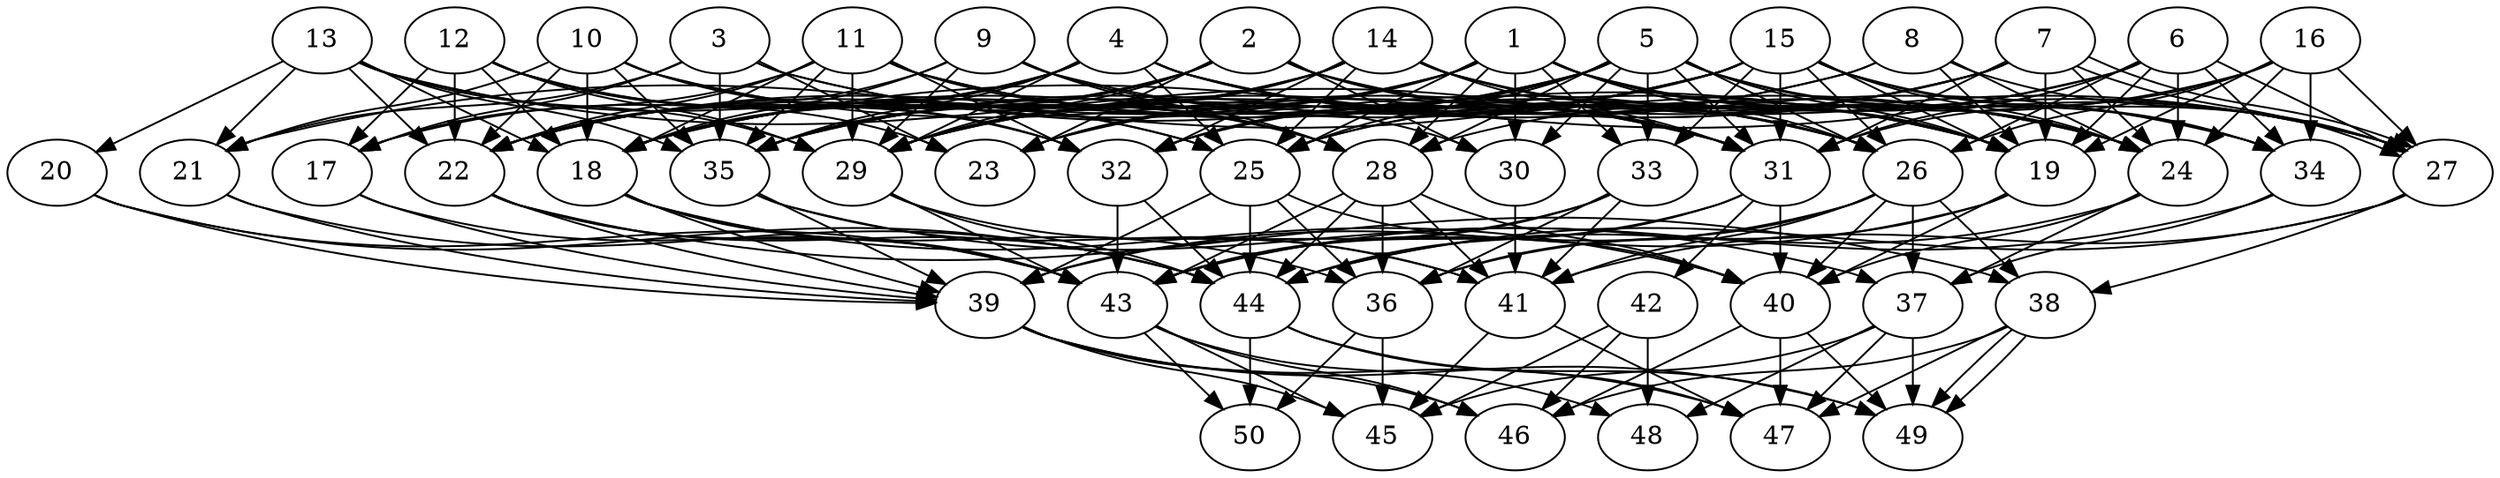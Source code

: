 // DAG automatically generated by daggen at Thu Oct  3 14:07:58 2019
// ./daggen --dot -n 50 --ccr 0.3 --fat 0.7 --regular 0.5 --density 0.7 --mindata 5242880 --maxdata 52428800 
digraph G {
  1 [size="29388800", alpha="0.10", expect_size="8816640"] 
  1 -> 19 [size ="8816640"]
  1 -> 22 [size ="8816640"]
  1 -> 23 [size ="8816640"]
  1 -> 24 [size ="8816640"]
  1 -> 25 [size ="8816640"]
  1 -> 26 [size ="8816640"]
  1 -> 27 [size ="8816640"]
  1 -> 28 [size ="8816640"]
  1 -> 29 [size ="8816640"]
  1 -> 30 [size ="8816640"]
  1 -> 33 [size ="8816640"]
  1 -> 35 [size ="8816640"]
  2 [size="158832640", alpha="0.14", expect_size="47649792"] 
  2 -> 18 [size ="47649792"]
  2 -> 22 [size ="47649792"]
  2 -> 23 [size ="47649792"]
  2 -> 26 [size ="47649792"]
  2 -> 27 [size ="47649792"]
  2 -> 29 [size ="47649792"]
  2 -> 30 [size ="47649792"]
  2 -> 31 [size ="47649792"]
  2 -> 35 [size ="47649792"]
  3 [size="154354347", alpha="0.17", expect_size="46306304"] 
  3 -> 17 [size ="46306304"]
  3 -> 19 [size ="46306304"]
  3 -> 21 [size ="46306304"]
  3 -> 23 [size ="46306304"]
  3 -> 26 [size ="46306304"]
  3 -> 35 [size ="46306304"]
  4 [size="105891840", alpha="0.13", expect_size="31767552"] 
  4 -> 17 [size ="31767552"]
  4 -> 18 [size ="31767552"]
  4 -> 22 [size ="31767552"]
  4 -> 24 [size ="31767552"]
  4 -> 25 [size ="31767552"]
  4 -> 26 [size ="31767552"]
  4 -> 29 [size ="31767552"]
  4 -> 31 [size ="31767552"]
  4 -> 34 [size ="31767552"]
  4 -> 35 [size ="31767552"]
  5 [size="60276053", alpha="0.11", expect_size="18082816"] 
  5 -> 18 [size ="18082816"]
  5 -> 19 [size ="18082816"]
  5 -> 22 [size ="18082816"]
  5 -> 23 [size ="18082816"]
  5 -> 24 [size ="18082816"]
  5 -> 25 [size ="18082816"]
  5 -> 26 [size ="18082816"]
  5 -> 28 [size ="18082816"]
  5 -> 30 [size ="18082816"]
  5 -> 31 [size ="18082816"]
  5 -> 32 [size ="18082816"]
  5 -> 33 [size ="18082816"]
  5 -> 34 [size ="18082816"]
  6 [size="138123947", alpha="0.17", expect_size="41437184"] 
  6 -> 18 [size ="41437184"]
  6 -> 19 [size ="41437184"]
  6 -> 24 [size ="41437184"]
  6 -> 25 [size ="41437184"]
  6 -> 26 [size ="41437184"]
  6 -> 27 [size ="41437184"]
  6 -> 31 [size ="41437184"]
  6 -> 34 [size ="41437184"]
  7 [size="78578347", alpha="0.18", expect_size="23573504"] 
  7 -> 19 [size ="23573504"]
  7 -> 23 [size ="23573504"]
  7 -> 24 [size ="23573504"]
  7 -> 25 [size ="23573504"]
  7 -> 27 [size ="23573504"]
  7 -> 27 [size ="23573504"]
  7 -> 29 [size ="23573504"]
  7 -> 31 [size ="23573504"]
  7 -> 32 [size ="23573504"]
  8 [size="144704853", alpha="0.02", expect_size="43411456"] 
  8 -> 19 [size ="43411456"]
  8 -> 24 [size ="43411456"]
  8 -> 27 [size ="43411456"]
  8 -> 29 [size ="43411456"]
  8 -> 35 [size ="43411456"]
  9 [size="67938987", alpha="0.20", expect_size="20381696"] 
  9 -> 18 [size ="20381696"]
  9 -> 22 [size ="20381696"]
  9 -> 24 [size ="20381696"]
  9 -> 28 [size ="20381696"]
  9 -> 29 [size ="20381696"]
  9 -> 30 [size ="20381696"]
  10 [size="166618453", alpha="0.02", expect_size="49985536"] 
  10 -> 18 [size ="49985536"]
  10 -> 21 [size ="49985536"]
  10 -> 22 [size ="49985536"]
  10 -> 28 [size ="49985536"]
  10 -> 31 [size ="49985536"]
  10 -> 32 [size ="49985536"]
  10 -> 35 [size ="49985536"]
  11 [size="149763413", alpha="0.02", expect_size="44929024"] 
  11 -> 17 [size ="44929024"]
  11 -> 18 [size ="44929024"]
  11 -> 19 [size ="44929024"]
  11 -> 22 [size ="44929024"]
  11 -> 26 [size ="44929024"]
  11 -> 28 [size ="44929024"]
  11 -> 29 [size ="44929024"]
  11 -> 32 [size ="44929024"]
  11 -> 35 [size ="44929024"]
  12 [size="70816427", alpha="0.15", expect_size="21244928"] 
  12 -> 17 [size ="21244928"]
  12 -> 18 [size ="21244928"]
  12 -> 22 [size ="21244928"]
  12 -> 23 [size ="21244928"]
  12 -> 25 [size ="21244928"]
  12 -> 29 [size ="21244928"]
  12 -> 32 [size ="21244928"]
  13 [size="24282453", alpha="0.13", expect_size="7284736"] 
  13 -> 18 [size ="7284736"]
  13 -> 20 [size ="7284736"]
  13 -> 21 [size ="7284736"]
  13 -> 22 [size ="7284736"]
  13 -> 25 [size ="7284736"]
  13 -> 29 [size ="7284736"]
  13 -> 31 [size ="7284736"]
  13 -> 35 [size ="7284736"]
  14 [size="154668373", alpha="0.05", expect_size="46400512"] 
  14 -> 18 [size ="46400512"]
  14 -> 19 [size ="46400512"]
  14 -> 22 [size ="46400512"]
  14 -> 24 [size ="46400512"]
  14 -> 25 [size ="46400512"]
  14 -> 27 [size ="46400512"]
  14 -> 29 [size ="46400512"]
  14 -> 31 [size ="46400512"]
  14 -> 32 [size ="46400512"]
  14 -> 35 [size ="46400512"]
  15 [size="100427093", alpha="0.08", expect_size="30128128"] 
  15 -> 18 [size ="30128128"]
  15 -> 19 [size ="30128128"]
  15 -> 21 [size ="30128128"]
  15 -> 24 [size ="30128128"]
  15 -> 26 [size ="30128128"]
  15 -> 27 [size ="30128128"]
  15 -> 29 [size ="30128128"]
  15 -> 31 [size ="30128128"]
  15 -> 32 [size ="30128128"]
  15 -> 33 [size ="30128128"]
  15 -> 34 [size ="30128128"]
  15 -> 35 [size ="30128128"]
  16 [size="30470827", alpha="0.15", expect_size="9141248"] 
  16 -> 19 [size ="9141248"]
  16 -> 24 [size ="9141248"]
  16 -> 26 [size ="9141248"]
  16 -> 27 [size ="9141248"]
  16 -> 28 [size ="9141248"]
  16 -> 31 [size ="9141248"]
  16 -> 34 [size ="9141248"]
  17 [size="163450880", alpha="0.20", expect_size="49035264"] 
  17 -> 39 [size ="49035264"]
  17 -> 43 [size ="49035264"]
  18 [size="147524267", alpha="0.13", expect_size="44257280"] 
  18 -> 36 [size ="44257280"]
  18 -> 39 [size ="44257280"]
  18 -> 40 [size ="44257280"]
  18 -> 43 [size ="44257280"]
  19 [size="166768640", alpha="0.17", expect_size="50030592"] 
  19 -> 36 [size ="50030592"]
  19 -> 39 [size ="50030592"]
  19 -> 40 [size ="50030592"]
  20 [size="164229120", alpha="0.18", expect_size="49268736"] 
  20 -> 39 [size ="49268736"]
  20 -> 43 [size ="49268736"]
  20 -> 44 [size ="49268736"]
  21 [size="25664853", alpha="0.00", expect_size="7699456"] 
  21 -> 39 [size ="7699456"]
  21 -> 44 [size ="7699456"]
  22 [size="43332267", alpha="0.00", expect_size="12999680"] 
  22 -> 38 [size ="12999680"]
  22 -> 39 [size ="12999680"]
  22 -> 43 [size ="12999680"]
  22 -> 44 [size ="12999680"]
  23 [size="160460800", alpha="0.18", expect_size="48138240"] 
  24 [size="106321920", alpha="0.07", expect_size="31896576"] 
  24 -> 37 [size ="31896576"]
  24 -> 40 [size ="31896576"]
  24 -> 44 [size ="31896576"]
  25 [size="143588693", alpha="0.02", expect_size="43076608"] 
  25 -> 36 [size ="43076608"]
  25 -> 39 [size ="43076608"]
  25 -> 40 [size ="43076608"]
  25 -> 44 [size ="43076608"]
  26 [size="53039787", alpha="0.11", expect_size="15911936"] 
  26 -> 36 [size ="15911936"]
  26 -> 37 [size ="15911936"]
  26 -> 38 [size ="15911936"]
  26 -> 40 [size ="15911936"]
  26 -> 41 [size ="15911936"]
  26 -> 43 [size ="15911936"]
  27 [size="170171733", alpha="0.09", expect_size="51051520"] 
  27 -> 38 [size ="51051520"]
  27 -> 41 [size ="51051520"]
  27 -> 44 [size ="51051520"]
  28 [size="168908800", alpha="0.03", expect_size="50672640"] 
  28 -> 36 [size ="50672640"]
  28 -> 40 [size ="50672640"]
  28 -> 41 [size ="50672640"]
  28 -> 43 [size ="50672640"]
  28 -> 44 [size ="50672640"]
  29 [size="111445333", alpha="0.03", expect_size="33433600"] 
  29 -> 41 [size ="33433600"]
  29 -> 43 [size ="33433600"]
  29 -> 44 [size ="33433600"]
  30 [size="86968320", alpha="0.02", expect_size="26090496"] 
  30 -> 41 [size ="26090496"]
  31 [size="69065387", alpha="0.18", expect_size="20719616"] 
  31 -> 40 [size ="20719616"]
  31 -> 42 [size ="20719616"]
  31 -> 43 [size ="20719616"]
  31 -> 44 [size ="20719616"]
  32 [size="69652480", alpha="0.00", expect_size="20895744"] 
  32 -> 43 [size ="20895744"]
  32 -> 44 [size ="20895744"]
  33 [size="72802987", alpha="0.04", expect_size="21840896"] 
  33 -> 36 [size ="21840896"]
  33 -> 39 [size ="21840896"]
  33 -> 41 [size ="21840896"]
  33 -> 43 [size ="21840896"]
  34 [size="58105173", alpha="0.05", expect_size="17431552"] 
  34 -> 37 [size ="17431552"]
  34 -> 43 [size ="17431552"]
  35 [size="113978027", alpha="0.16", expect_size="34193408"] 
  35 -> 37 [size ="34193408"]
  35 -> 39 [size ="34193408"]
  35 -> 41 [size ="34193408"]
  36 [size="125938347", alpha="0.10", expect_size="37781504"] 
  36 -> 45 [size ="37781504"]
  36 -> 50 [size ="37781504"]
  37 [size="57350827", alpha="0.01", expect_size="17205248"] 
  37 -> 45 [size ="17205248"]
  37 -> 47 [size ="17205248"]
  37 -> 48 [size ="17205248"]
  37 -> 49 [size ="17205248"]
  38 [size="126603947", alpha="0.10", expect_size="37981184"] 
  38 -> 46 [size ="37981184"]
  38 -> 47 [size ="37981184"]
  38 -> 49 [size ="37981184"]
  38 -> 49 [size ="37981184"]
  39 [size="146356907", alpha="0.17", expect_size="43907072"] 
  39 -> 45 [size ="43907072"]
  39 -> 46 [size ="43907072"]
  39 -> 47 [size ="43907072"]
  39 -> 49 [size ="43907072"]
  40 [size="167072427", alpha="0.03", expect_size="50121728"] 
  40 -> 46 [size ="50121728"]
  40 -> 47 [size ="50121728"]
  40 -> 49 [size ="50121728"]
  41 [size="23319893", alpha="0.10", expect_size="6995968"] 
  41 -> 45 [size ="6995968"]
  41 -> 47 [size ="6995968"]
  42 [size="161959253", alpha="0.00", expect_size="48587776"] 
  42 -> 45 [size ="48587776"]
  42 -> 46 [size ="48587776"]
  42 -> 48 [size ="48587776"]
  43 [size="164478293", alpha="0.09", expect_size="49343488"] 
  43 -> 45 [size ="49343488"]
  43 -> 46 [size ="49343488"]
  43 -> 48 [size ="49343488"]
  43 -> 50 [size ="49343488"]
  44 [size="37679787", alpha="0.08", expect_size="11303936"] 
  44 -> 47 [size ="11303936"]
  44 -> 49 [size ="11303936"]
  44 -> 50 [size ="11303936"]
  45 [size="76052480", alpha="0.04", expect_size="22815744"] 
  46 [size="47967573", alpha="0.05", expect_size="14390272"] 
  47 [size="123712853", alpha="0.04", expect_size="37113856"] 
  48 [size="134693547", alpha="0.03", expect_size="40408064"] 
  49 [size="53667840", alpha="0.14", expect_size="16100352"] 
  50 [size="29934933", alpha="0.14", expect_size="8980480"] 
}
